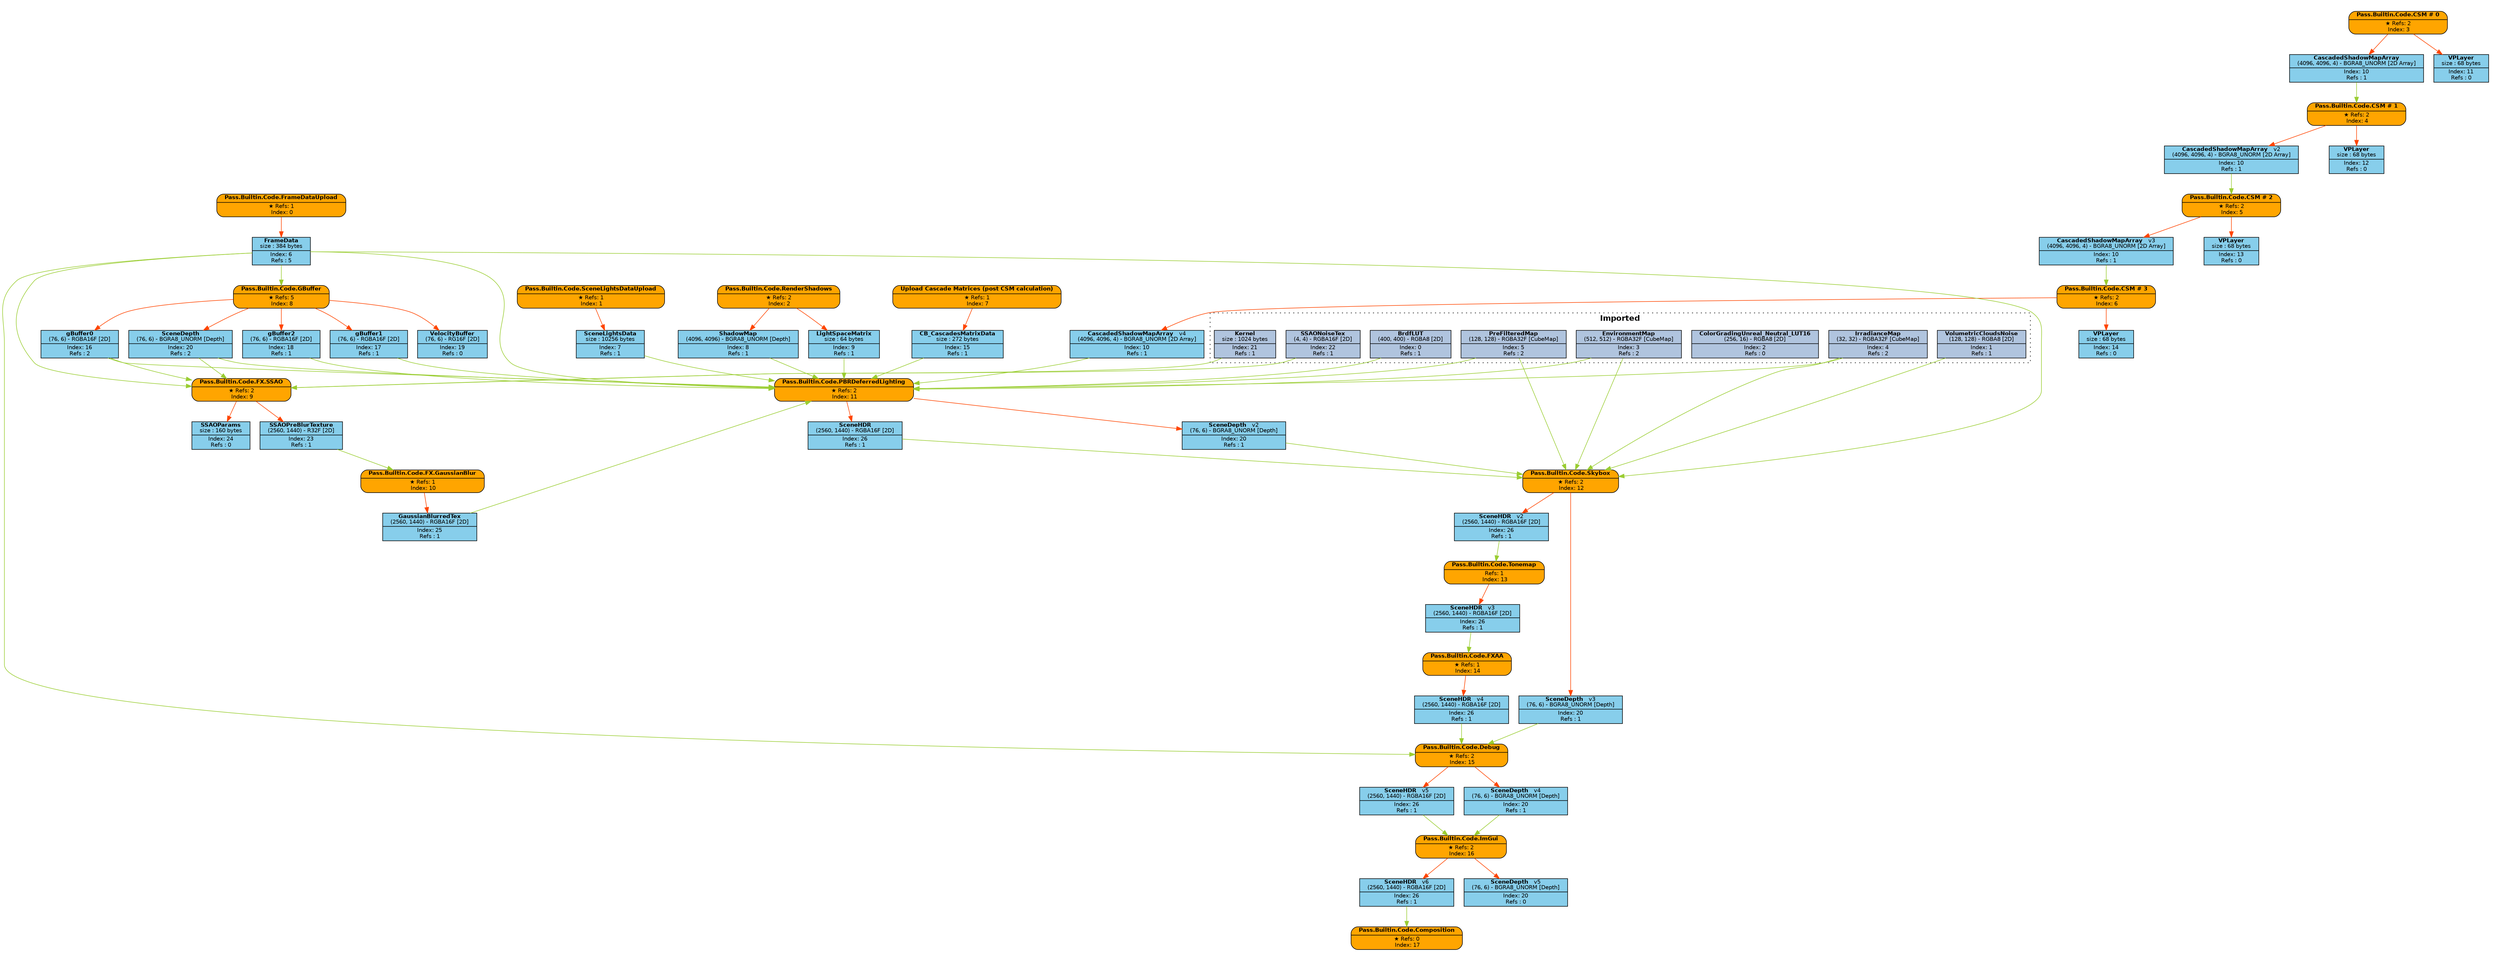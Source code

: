 digraph FrameGraph {
graph [style=invis, rankdir="TB" ordering=out, splines=spline]
node [shape=record, fontname="helvetica", fontsize=10, margin="0.2,0.03"]

P0 [label=<{ {<B>Pass.Builtin.Code.FrameDataUpload</B>} | {&#x2605; Refs: 1<BR/> Index: 0} }> style="rounded,filled", fillcolor=orange]
P1 [label=<{ {<B>Pass.Builtin.Code.SceneLightsDataUpload</B>} | {&#x2605; Refs: 1<BR/> Index: 1} }> style="rounded,filled", fillcolor=orange]
P2 [label=<{ {<B>Pass.Builtin.Code.RenderShadows</B>} | {&#x2605; Refs: 2<BR/> Index: 2} }> style="rounded,filled", fillcolor=orange]
P3 [label=<{ {<B>Pass.Builtin.Code.CSM # 0</B>} | {&#x2605; Refs: 2<BR/> Index: 3} }> style="rounded,filled", fillcolor=orange]
P4 [label=<{ {<B>Pass.Builtin.Code.CSM # 1</B>} | {&#x2605; Refs: 2<BR/> Index: 4} }> style="rounded,filled", fillcolor=orange]
P5 [label=<{ {<B>Pass.Builtin.Code.CSM # 2</B>} | {&#x2605; Refs: 2<BR/> Index: 5} }> style="rounded,filled", fillcolor=orange]
P6 [label=<{ {<B>Pass.Builtin.Code.CSM # 3</B>} | {&#x2605; Refs: 2<BR/> Index: 6} }> style="rounded,filled", fillcolor=orange]
P7 [label=<{ {<B>Upload Cascade Matrices (post CSM calculation)</B>} | {&#x2605; Refs: 1<BR/> Index: 7} }> style="rounded,filled", fillcolor=orange]
P8 [label=<{ {<B>Pass.Builtin.Code.GBuffer</B>} | {&#x2605; Refs: 5<BR/> Index: 8} }> style="rounded,filled", fillcolor=orange]
P9 [label=<{ {<B>Pass.Builtin.Code.FX.SSAO</B>} | {&#x2605; Refs: 2<BR/> Index: 9} }> style="rounded,filled", fillcolor=orange]
P10 [label=<{ {<B>Pass.Builtin.Code.FX.GaussianBlur</B>} | {&#x2605; Refs: 1<BR/> Index: 10} }> style="rounded,filled", fillcolor=orange]
P11 [label=<{ {<B>Pass.Builtin.Code.PBRDeferredLighting</B>} | {&#x2605; Refs: 2<BR/> Index: 11} }> style="rounded,filled", fillcolor=orange]
P12 [label=<{ {<B>Pass.Builtin.Code.Skybox</B>} | {&#x2605; Refs: 2<BR/> Index: 12} }> style="rounded,filled", fillcolor=orange]
P13 [label=<{ {<B>Pass.Builtin.Code.Tonemap</B>} | {Refs: 1<BR/> Index: 13} }> style="rounded,filled", fillcolor=orange]
P14 [label=<{ {<B>Pass.Builtin.Code.FXAA</B>} | {&#x2605; Refs: 1<BR/> Index: 14} }> style="rounded,filled", fillcolor=orange]
P15 [label=<{ {<B>Pass.Builtin.Code.Debug</B>} | {&#x2605; Refs: 2<BR/> Index: 15} }> style="rounded,filled", fillcolor=orange]
P16 [label=<{ {<B>Pass.Builtin.Code.ImGui</B>} | {&#x2605; Refs: 2<BR/> Index: 16} }> style="rounded,filled", fillcolor=orange]
P17 [label=<{ {<B>Pass.Builtin.Code.Composition</B>} | {&#x2605; Refs: 0<BR/> Index: 17} }> style="rounded,filled", fillcolor=orange]

R0_1 [label=<{ {<B>BrdfLUT</B><BR/>(400, 400) - RGBA8 [2D]} | {Index: 0<BR/>Refs : 1} }> style=filled, fillcolor=lightsteelblue]
R1_1 [label=<{ {<B>VolumetricCloudsNoise</B><BR/>(128, 128) - RGBA8 [2D]} | {Index: 1<BR/>Refs : 1} }> style=filled, fillcolor=lightsteelblue]
R2_1 [label=<{ {<B>ColorGradingUnreal_Neutral_LUT16</B><BR/>(256, 16) - RGBA8 [2D]} | {Index: 2<BR/>Refs : 0} }> style=filled, fillcolor=lightsteelblue]
R3_1 [label=<{ {<B>EnvironmentMap</B><BR/>(512, 512) - RGBA32F [CubeMap]} | {Index: 3<BR/>Refs : 2} }> style=filled, fillcolor=lightsteelblue]
R4_1 [label=<{ {<B>IrradianceMap</B><BR/>(32, 32) - RGBA32F [CubeMap]} | {Index: 4<BR/>Refs : 2} }> style=filled, fillcolor=lightsteelblue]
R5_1 [label=<{ {<B>PreFilteredMap</B><BR/>(128, 128) - RGBA32F [CubeMap]} | {Index: 5<BR/>Refs : 2} }> style=filled, fillcolor=lightsteelblue]
R6_1 [label=<{ {<B>FrameData</B><BR/>size : 384 bytes} | {Index: 6<BR/>Refs : 5} }> style=filled, fillcolor=skyblue]
R7_1 [label=<{ {<B>SceneLightsData</B><BR/>size : 10256 bytes} | {Index: 7<BR/>Refs : 1} }> style=filled, fillcolor=skyblue]
R8_1 [label=<{ {<B>ShadowMap</B><BR/>(4096, 4096) - BGRA8_UNORM [Depth]} | {Index: 8<BR/>Refs : 1} }> style=filled, fillcolor=skyblue]
R9_1 [label=<{ {<B>LightSpaceMatrix</B><BR/>size : 64 bytes} | {Index: 9<BR/>Refs : 1} }> style=filled, fillcolor=skyblue]
R10_1 [label=<{ {<B>CascadedShadowMapArray</B><BR/>(4096, 4096, 4) - BGRA8_UNORM [2D Array]} | {Index: 10<BR/>Refs : 1} }> style=filled, fillcolor=skyblue]
R11_1 [label=<{ {<B>VPLayer</B><BR/>size : 68 bytes} | {Index: 11<BR/>Refs : 0} }> style=filled, fillcolor=skyblue]
R12_1 [label=<{ {<B>VPLayer</B><BR/>size : 68 bytes} | {Index: 12<BR/>Refs : 0} }> style=filled, fillcolor=skyblue]
R10_2 [label=<{ {<B>CascadedShadowMapArray</B>   <FONT>v2</FONT><BR/>(4096, 4096, 4) - BGRA8_UNORM [2D Array]} | {Index: 10<BR/>Refs : 1} }> style=filled, fillcolor=skyblue]
R13_1 [label=<{ {<B>VPLayer</B><BR/>size : 68 bytes} | {Index: 13<BR/>Refs : 0} }> style=filled, fillcolor=skyblue]
R10_3 [label=<{ {<B>CascadedShadowMapArray</B>   <FONT>v3</FONT><BR/>(4096, 4096, 4) - BGRA8_UNORM [2D Array]} | {Index: 10<BR/>Refs : 1} }> style=filled, fillcolor=skyblue]
R14_1 [label=<{ {<B>VPLayer</B><BR/>size : 68 bytes} | {Index: 14<BR/>Refs : 0} }> style=filled, fillcolor=skyblue]
R10_4 [label=<{ {<B>CascadedShadowMapArray</B>   <FONT>v4</FONT><BR/>(4096, 4096, 4) - BGRA8_UNORM [2D Array]} | {Index: 10<BR/>Refs : 1} }> style=filled, fillcolor=skyblue]
R15_1 [label=<{ {<B>CB_CascadesMatrixData</B><BR/>size : 272 bytes} | {Index: 15<BR/>Refs : 1} }> style=filled, fillcolor=skyblue]
R16_1 [label=<{ {<B>gBuffer0</B><BR/>(76, 6) - RGBA16F [2D]} | {Index: 16<BR/>Refs : 2} }> style=filled, fillcolor=skyblue]
R17_1 [label=<{ {<B>gBuffer1</B><BR/>(76, 6) - RGBA16F [2D]} | {Index: 17<BR/>Refs : 1} }> style=filled, fillcolor=skyblue]
R18_1 [label=<{ {<B>gBuffer2</B><BR/>(76, 6) - RGBA16F [2D]} | {Index: 18<BR/>Refs : 1} }> style=filled, fillcolor=skyblue]
R19_1 [label=<{ {<B>VelocityBuffer</B><BR/>(76, 6) - RG16F [2D]} | {Index: 19<BR/>Refs : 0} }> style=filled, fillcolor=skyblue]
R20_1 [label=<{ {<B>SceneDepth</B><BR/>(76, 6) - BGRA8_UNORM [Depth]} | {Index: 20<BR/>Refs : 2} }> style=filled, fillcolor=skyblue]
R21_1 [label=<{ {<B>Kernel</B><BR/>size : 1024 bytes} | {Index: 21<BR/>Refs : 1} }> style=filled, fillcolor=lightsteelblue]
R22_1 [label=<{ {<B>SSAONoiseTex</B><BR/>(4, 4) - RGBA16F [2D]} | {Index: 22<BR/>Refs : 1} }> style=filled, fillcolor=lightsteelblue]
R23_1 [label=<{ {<B>SSAOPreBlurTexture</B><BR/>(2560, 1440) - R32F [2D]} | {Index: 23<BR/>Refs : 1} }> style=filled, fillcolor=skyblue]
R24_1 [label=<{ {<B>SSAOParams</B><BR/>size : 160 bytes} | {Index: 24<BR/>Refs : 0} }> style=filled, fillcolor=skyblue]
R25_1 [label=<{ {<B>GaussianBlurredTex</B><BR/>(2560, 1440) - RGBA16F [2D]} | {Index: 25<BR/>Refs : 1} }> style=filled, fillcolor=skyblue]
R26_1 [label=<{ {<B>SceneHDR</B><BR/>(2560, 1440) - RGBA16F [2D]} | {Index: 26<BR/>Refs : 1} }> style=filled, fillcolor=skyblue]
R20_2 [label=<{ {<B>SceneDepth</B>   <FONT>v2</FONT><BR/>(76, 6) - BGRA8_UNORM [Depth]} | {Index: 20<BR/>Refs : 1} }> style=filled, fillcolor=skyblue]
R26_2 [label=<{ {<B>SceneHDR</B>   <FONT>v2</FONT><BR/>(2560, 1440) - RGBA16F [2D]} | {Index: 26<BR/>Refs : 1} }> style=filled, fillcolor=skyblue]
R20_3 [label=<{ {<B>SceneDepth</B>   <FONT>v3</FONT><BR/>(76, 6) - BGRA8_UNORM [Depth]} | {Index: 20<BR/>Refs : 1} }> style=filled, fillcolor=skyblue]
R26_3 [label=<{ {<B>SceneHDR</B>   <FONT>v3</FONT><BR/>(2560, 1440) - RGBA16F [2D]} | {Index: 26<BR/>Refs : 1} }> style=filled, fillcolor=skyblue]
R26_4 [label=<{ {<B>SceneHDR</B>   <FONT>v4</FONT><BR/>(2560, 1440) - RGBA16F [2D]} | {Index: 26<BR/>Refs : 1} }> style=filled, fillcolor=skyblue]
R26_5 [label=<{ {<B>SceneHDR</B>   <FONT>v5</FONT><BR/>(2560, 1440) - RGBA16F [2D]} | {Index: 26<BR/>Refs : 1} }> style=filled, fillcolor=skyblue]
R20_4 [label=<{ {<B>SceneDepth</B>   <FONT>v4</FONT><BR/>(76, 6) - BGRA8_UNORM [Depth]} | {Index: 20<BR/>Refs : 1} }> style=filled, fillcolor=skyblue]
R26_6 [label=<{ {<B>SceneHDR</B>   <FONT>v6</FONT><BR/>(2560, 1440) - RGBA16F [2D]} | {Index: 26<BR/>Refs : 1} }> style=filled, fillcolor=skyblue]
R20_5 [label=<{ {<B>SceneDepth</B>   <FONT>v5</FONT><BR/>(76, 6) - BGRA8_UNORM [Depth]} | {Index: 20<BR/>Refs : 0} }> style=filled, fillcolor=skyblue]

P0 -> { R6_1 } [color=orangered]
P1 -> { R7_1 } [color=orangered]
P2 -> { R8_1 R9_1 } [color=orangered]
P3 -> { R10_1 R11_1 } [color=orangered]
P4 -> { R10_2 R12_1 } [color=orangered]
P5 -> { R10_3 R13_1 } [color=orangered]
P6 -> { R10_4 R14_1 } [color=orangered]
P7 -> { R15_1 } [color=orangered]
P8 -> { R16_1 R17_1 R18_1 R19_1 R20_1 } [color=orangered]
P9 -> { R23_1 R24_1 } [color=orangered]
P10 -> { R25_1 } [color=orangered]
P11 -> { R26_1 R20_2 } [color=orangered]
P12 -> { R26_2 R20_3 } [color=orangered]
P13 -> { R26_3 } [color=orangered]
P14 -> { R26_4 } [color=orangered]
P15 -> { R26_5 R20_4 } [color=orangered]
P16 -> { R26_6 R20_5 } [color=orangered]
P17 -> { } [color=orangered]

R0_1 -> { P11 } [color=olivedrab3]
R1_1 -> { P12 } [color=olivedrab3]
R2_1 -> { } [color=olivedrab3]
R3_1 -> { P11 P12 } [color=olivedrab3]
R4_1 -> { P11 P12 } [color=olivedrab3]
R5_1 -> { P11 P12 } [color=olivedrab3]
R6_1 -> { P8 P9 P11 P12 P15 } [color=olivedrab3]
R7_1 -> { P11 } [color=olivedrab3]
R8_1 -> { P11 } [color=olivedrab3]
R9_1 -> { P11 } [color=olivedrab3]
R10_1 -> { P4 } [color=olivedrab3]
R11_1 -> { } [color=olivedrab3]
R12_1 -> { } [color=olivedrab3]
R10_2 -> { P5 } [color=olivedrab3]
R13_1 -> { } [color=olivedrab3]
R10_3 -> { P6 } [color=olivedrab3]
R14_1 -> { } [color=olivedrab3]
R10_4 -> { P11 } [color=olivedrab3]
R15_1 -> { P11 } [color=olivedrab3]
R16_1 -> { P9 P11 } [color=olivedrab3]
R17_1 -> { P11 } [color=olivedrab3]
R18_1 -> { P11 } [color=olivedrab3]
R19_1 -> { } [color=olivedrab3]
R20_1 -> { P9 P11 } [color=olivedrab3]
R21_1 -> { P9 } [color=olivedrab3]
R22_1 -> { P9 } [color=olivedrab3]
R23_1 -> { P10 } [color=olivedrab3]
R24_1 -> { } [color=olivedrab3]
R25_1 -> { P11 } [color=olivedrab3]
R26_1 -> { P12 } [color=olivedrab3]
R20_2 -> { P12 } [color=olivedrab3]
R26_2 -> { P13 } [color=olivedrab3]
R20_3 -> { P15 } [color=olivedrab3]
R26_3 -> { P14 } [color=olivedrab3]
R26_4 -> { P15 } [color=olivedrab3]
R26_5 -> { P16 } [color=olivedrab3]
R20_4 -> { P16 } [color=olivedrab3]
R26_6 -> { P17 } [color=olivedrab3]
R20_5 -> { } [color=olivedrab3]

subgraph cluster_0 {
P0 R6_1 
}
subgraph cluster_1 {
P1 R7_1 
}
subgraph cluster_2 {
P2 R8_1 R9_1 
}
subgraph cluster_3 {
P3 R10_1 R11_1 
}
subgraph cluster_4 {
P4 R12_1 
}
subgraph cluster_5 {
P5 R13_1 
}
subgraph cluster_6 {
P6 R14_1 
}
subgraph cluster_7 {
P7 R15_1 
}
subgraph cluster_8 {
P8 R16_1 R17_1 R18_1 R19_1 R20_1 
}
subgraph cluster_9 {
P9 R23_1 R24_1 
}
subgraph cluster_10 {
P10 R25_1 
}
subgraph cluster_11 {
P11 R26_1 
}
subgraph cluster_12 {
P12 
}
subgraph cluster_13 {
P13 
}
subgraph cluster_14 {
P14 
}
subgraph cluster_15 {
P15 
}
subgraph cluster_16 {
P16 
}
subgraph cluster_17 {
P17 
}

subgraph cluster_imported_resources {
graph [style=dotted, fontname="helvetica", label=< <B>Imported</B> >]
R0_1 R1_1 R2_1 R3_1 R4_1 R5_1 R21_1 R22_1 
}

}